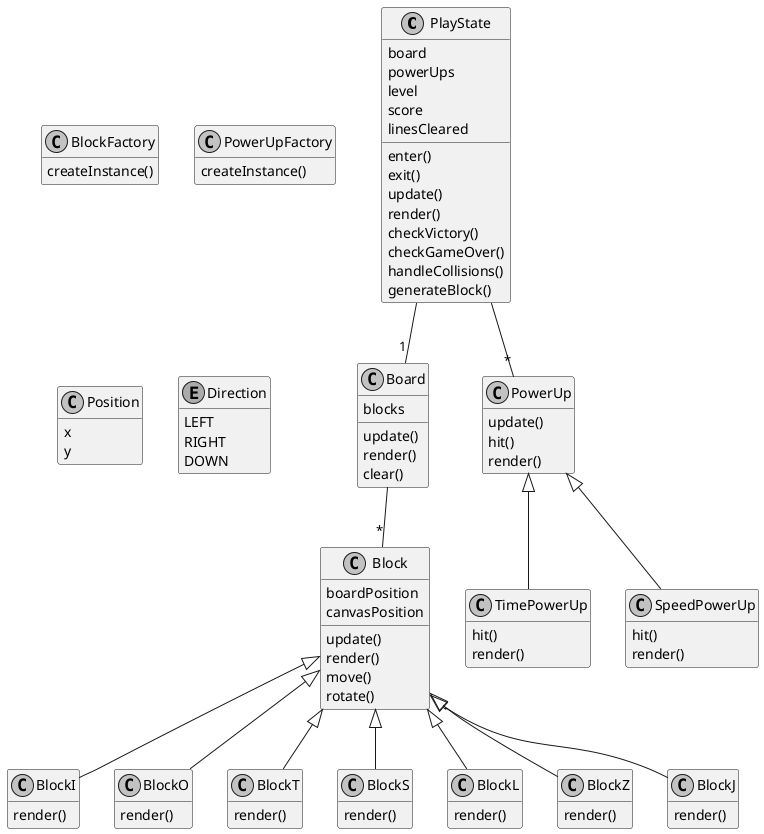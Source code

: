 @startuml Tetris

skinparam monochrome true
hide empty members

class PlayState {
  board
  powerUps
  level
  score
  linesCleared
  enter()
  exit()
  update()
  render()
  checkVictory()
  checkGameOver()
  handleCollisions()
  generateBlock()
}

class Board {
  blocks
  update()
  render()
  clear()
}

class Block {
  boardPosition
  canvasPosition
  update()
  render()
  move()
  rotate()
}

class BlockI {
  render()
}

class BlockO {
  render()
}

class BlockT {
  render()
}

class BlockS {
  render()
}

class BlockL {
  render()
}

class BlockZ {
  render()
}

class BlockJ {
  render()
}

class PowerUp {
  update()
  hit()
  render()
}

class TimePowerUp {
  hit()
  render()
}

class SpeedPowerUp {
  hit()
  render()
}

class BlockFactory {
  createInstance()
}

class PowerUpFactory {
  createInstance()
}

class Position {
  x
  y
}

enum Direction {
  LEFT
  RIGHT
  DOWN
}

PlayState -- "1" Board
PlayState -- "*" PowerUp
Board     -- "*" Block

PowerUp <|-- TimePowerUp
PowerUp <|-- SpeedPowerUp

Block <|-- BlockI
Block <|-- BlockO
Block <|-- BlockT
Block <|-- BlockS
Block <|-- BlockL
Block <|-- BlockZ
Block <|-- BlockJ

@enduml
